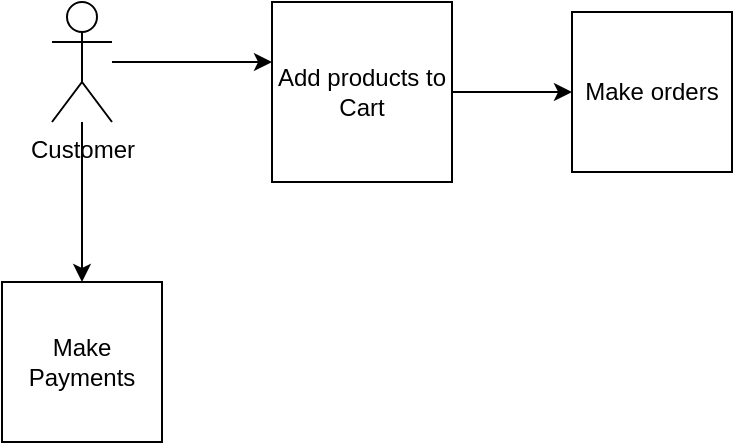 <mxfile version="21.5.0" type="github">
  <diagram name="Page-1" id="Zr6esaowvYapQYCDYAU-">
    <mxGraphModel dx="743" dy="430" grid="1" gridSize="10" guides="1" tooltips="1" connect="1" arrows="1" fold="1" page="1" pageScale="1" pageWidth="827" pageHeight="1169" math="0" shadow="0">
      <root>
        <mxCell id="0" />
        <mxCell id="1" parent="0" />
        <mxCell id="_YvO7JM4tukkCyHaxjrm-6" style="edgeStyle=orthogonalEdgeStyle;rounded=0;orthogonalLoop=1;jettySize=auto;html=1;" edge="1" parent="1" source="_YvO7JM4tukkCyHaxjrm-1">
          <mxGeometry relative="1" as="geometry">
            <mxPoint x="440" y="110" as="targetPoint" />
          </mxGeometry>
        </mxCell>
        <mxCell id="_YvO7JM4tukkCyHaxjrm-7" value="" style="edgeStyle=orthogonalEdgeStyle;rounded=0;orthogonalLoop=1;jettySize=auto;html=1;" edge="1" parent="1" source="_YvO7JM4tukkCyHaxjrm-1" target="_YvO7JM4tukkCyHaxjrm-5">
          <mxGeometry relative="1" as="geometry" />
        </mxCell>
        <mxCell id="_YvO7JM4tukkCyHaxjrm-1" value="Customer" style="shape=umlActor;verticalLabelPosition=bottom;verticalAlign=top;html=1;outlineConnect=0;" vertex="1" parent="1">
          <mxGeometry x="330" y="80" width="30" height="60" as="geometry" />
        </mxCell>
        <mxCell id="_YvO7JM4tukkCyHaxjrm-4" value="Make orders" style="whiteSpace=wrap;html=1;aspect=fixed;" vertex="1" parent="1">
          <mxGeometry x="590" y="85" width="80" height="80" as="geometry" />
        </mxCell>
        <mxCell id="_YvO7JM4tukkCyHaxjrm-5" value="Make Payments" style="whiteSpace=wrap;html=1;aspect=fixed;" vertex="1" parent="1">
          <mxGeometry x="305" y="220" width="80" height="80" as="geometry" />
        </mxCell>
        <mxCell id="_YvO7JM4tukkCyHaxjrm-9" style="edgeStyle=orthogonalEdgeStyle;rounded=0;orthogonalLoop=1;jettySize=auto;html=1;entryX=0;entryY=0.5;entryDx=0;entryDy=0;" edge="1" parent="1" source="_YvO7JM4tukkCyHaxjrm-8" target="_YvO7JM4tukkCyHaxjrm-4">
          <mxGeometry relative="1" as="geometry" />
        </mxCell>
        <mxCell id="_YvO7JM4tukkCyHaxjrm-8" value="Add products to Cart" style="whiteSpace=wrap;html=1;aspect=fixed;" vertex="1" parent="1">
          <mxGeometry x="440" y="80" width="90" height="90" as="geometry" />
        </mxCell>
      </root>
    </mxGraphModel>
  </diagram>
</mxfile>
